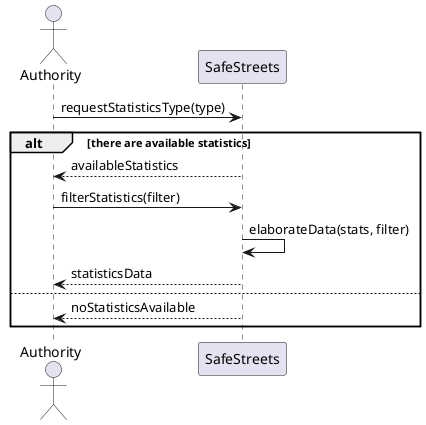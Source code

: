 @startuml rasd_sequence_diagram_uc_2_2
skinparam Shadowing false

actor Authority as A
participant SafeStreets as SS

A -> SS : requestStatisticsType(type)
alt there are available statistics
SS --> A : availableStatistics
A -> SS : filterStatistics(filter)
SS -> SS : elaborateData(stats, filter)
SS --> A : statisticsData
else
SS --> A : noStatisticsAvailable
end

@enduml